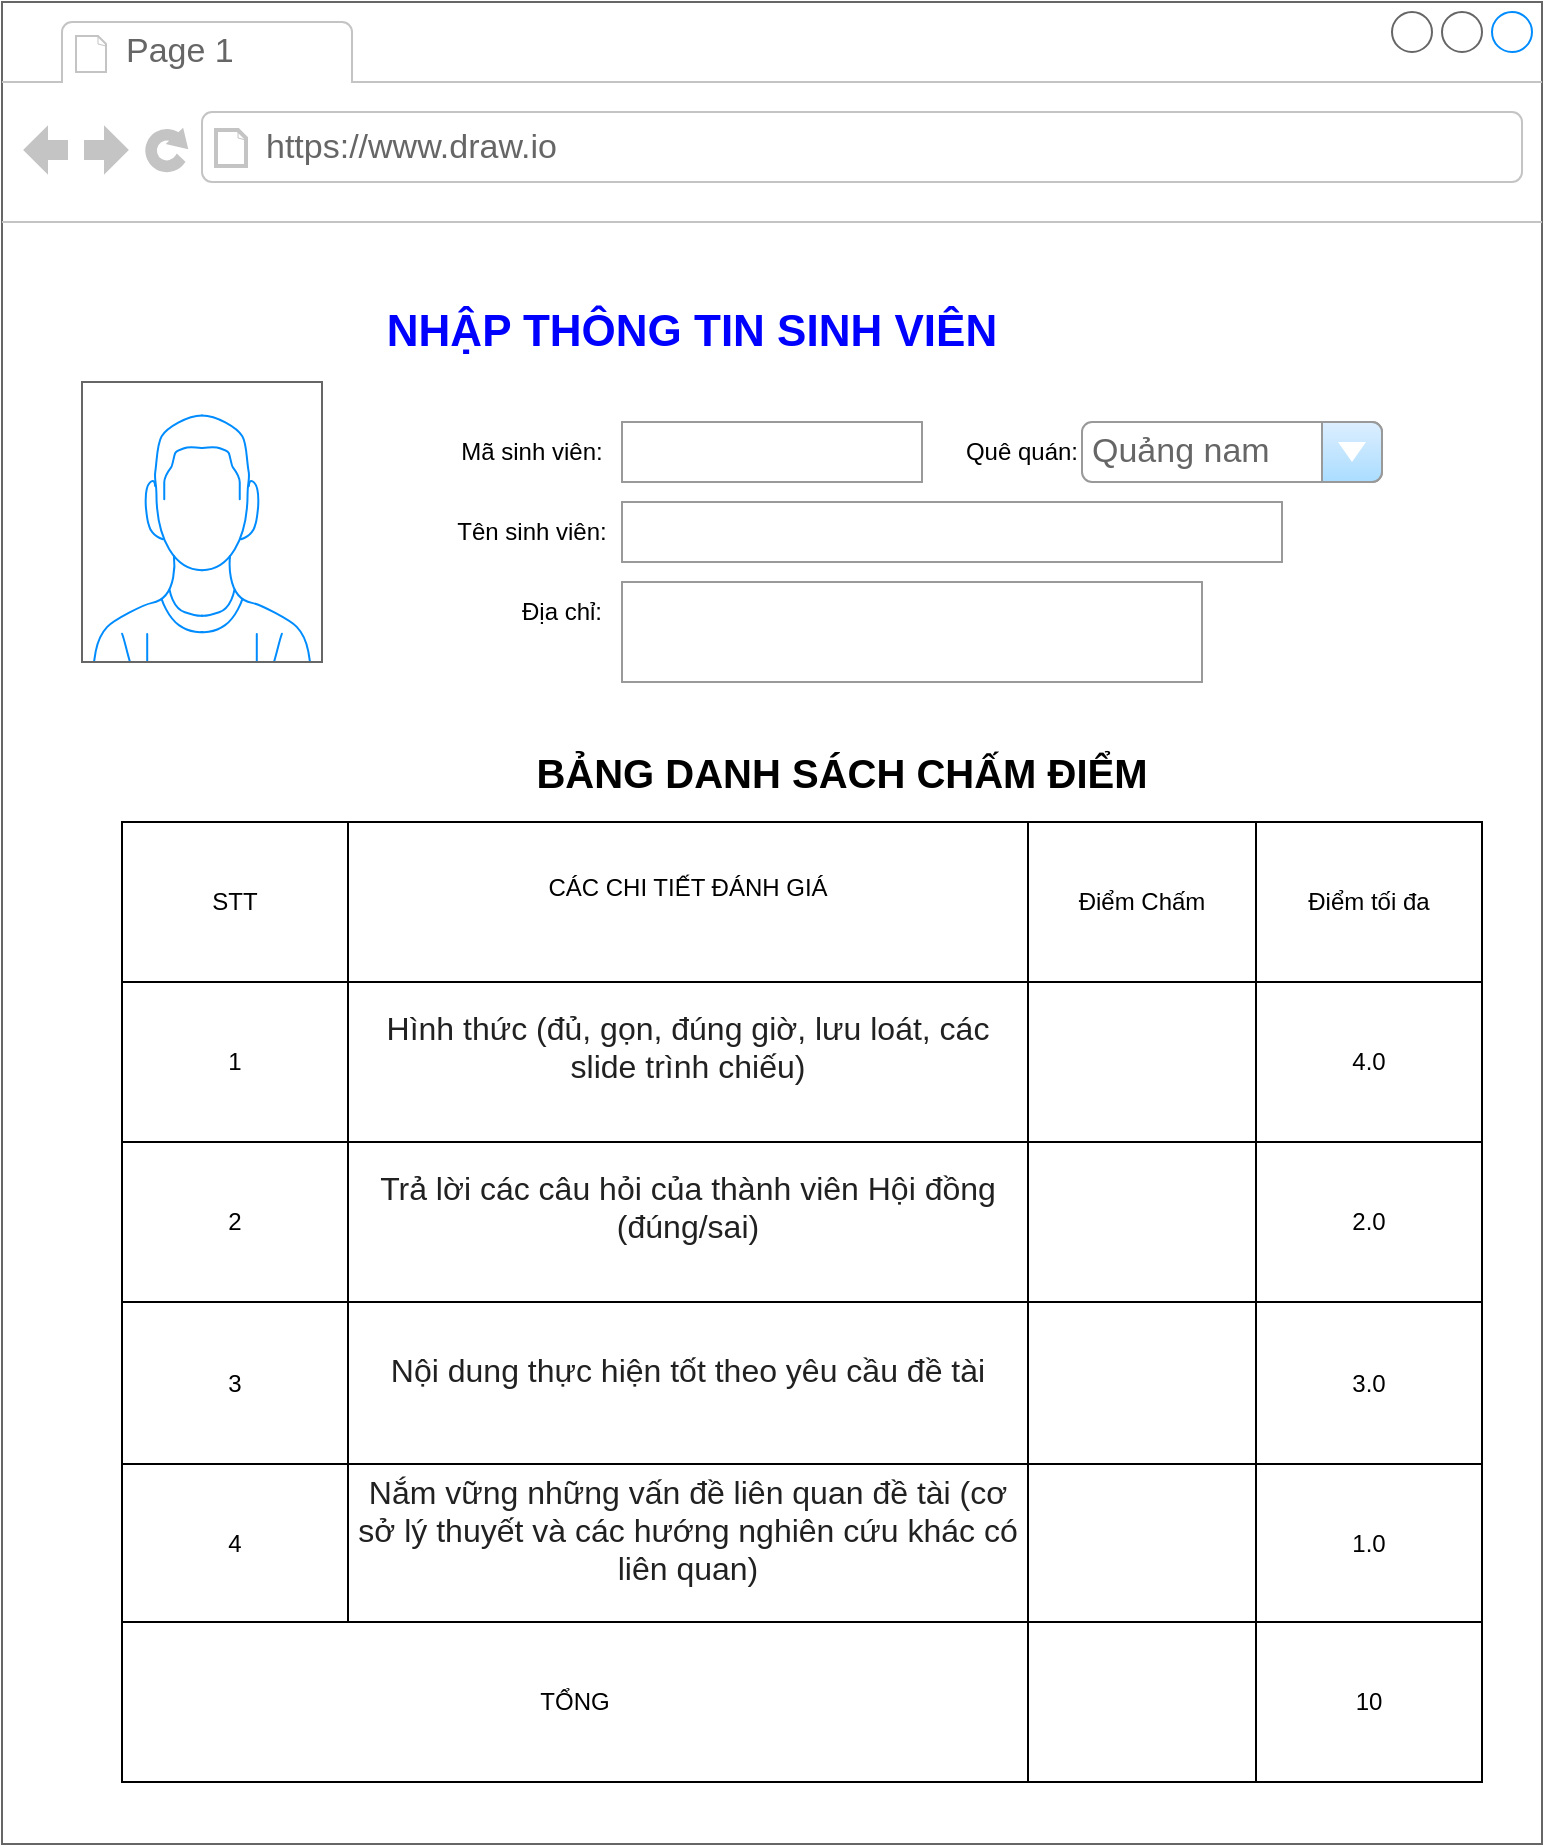 <mxfile version="26.1.0">
  <diagram name="Page-1" id="43FBsc3j9wvRlxu6Qv__">
    <mxGraphModel dx="2643" dy="965" grid="1" gridSize="10" guides="1" tooltips="1" connect="1" arrows="1" fold="1" page="1" pageScale="1" pageWidth="850" pageHeight="1100" math="0" shadow="0">
      <root>
        <mxCell id="0" />
        <mxCell id="1" parent="0" />
        <mxCell id="-68_itNhfwU_7Cbzgl0P-5" value="" style="strokeWidth=1;shadow=0;dashed=0;align=left;html=1;shape=mxgraph.mockup.containers.browserWindow;rSize=0;strokeColor=#666666;strokeColor2=#008cff;strokeColor3=#c4c4c4;mainText=,;recursiveResize=0;fontColor=#33FF33;fontStyle=1" vertex="1" parent="1">
          <mxGeometry x="-130" y="520" width="770" height="921" as="geometry" />
        </mxCell>
        <mxCell id="-68_itNhfwU_7Cbzgl0P-6" value="Page 1" style="strokeWidth=1;shadow=0;dashed=0;align=center;html=1;shape=mxgraph.mockup.containers.anchor;fontSize=17;fontColor=#666666;align=left;whiteSpace=wrap;" vertex="1" parent="-68_itNhfwU_7Cbzgl0P-5">
          <mxGeometry x="60" y="12" width="110" height="26" as="geometry" />
        </mxCell>
        <mxCell id="-68_itNhfwU_7Cbzgl0P-7" value="https://www.draw.io" style="strokeWidth=1;shadow=0;dashed=0;align=center;html=1;shape=mxgraph.mockup.containers.anchor;rSize=0;fontSize=17;fontColor=#666666;align=left;" vertex="1" parent="-68_itNhfwU_7Cbzgl0P-5">
          <mxGeometry x="130" y="60" width="250" height="26" as="geometry" />
        </mxCell>
        <mxCell id="-68_itNhfwU_7Cbzgl0P-8" value="" style="verticalLabelPosition=bottom;shadow=0;dashed=0;align=center;html=1;verticalAlign=top;strokeWidth=1;shape=mxgraph.mockup.containers.userMale;strokeColor=#666666;strokeColor2=#008cff;" vertex="1" parent="-68_itNhfwU_7Cbzgl0P-5">
          <mxGeometry x="40" y="190" width="120" height="140" as="geometry" />
        </mxCell>
        <mxCell id="-68_itNhfwU_7Cbzgl0P-9" value="&lt;font style=&quot;&quot;&gt;NHẬP THÔNG TIN SINH VIÊN&lt;/font&gt;" style="text;html=1;align=center;verticalAlign=middle;whiteSpace=wrap;rounded=0;fontSize=22;fontStyle=1;fontColor=#0000FF;" vertex="1" parent="-68_itNhfwU_7Cbzgl0P-5">
          <mxGeometry x="160" y="150" width="370" height="30" as="geometry" />
        </mxCell>
        <mxCell id="-68_itNhfwU_7Cbzgl0P-10" value="Mã sinh viên:" style="text;html=1;align=center;verticalAlign=middle;whiteSpace=wrap;rounded=0;" vertex="1" parent="-68_itNhfwU_7Cbzgl0P-5">
          <mxGeometry x="200" y="210" width="130" height="30" as="geometry" />
        </mxCell>
        <mxCell id="-68_itNhfwU_7Cbzgl0P-11" value="Tên sinh viên:" style="text;html=1;align=center;verticalAlign=middle;whiteSpace=wrap;rounded=0;" vertex="1" parent="-68_itNhfwU_7Cbzgl0P-5">
          <mxGeometry x="185" y="250" width="160" height="30" as="geometry" />
        </mxCell>
        <mxCell id="-68_itNhfwU_7Cbzgl0P-12" value="Địa chỉ:" style="text;html=1;align=center;verticalAlign=middle;whiteSpace=wrap;rounded=0;" vertex="1" parent="-68_itNhfwU_7Cbzgl0P-5">
          <mxGeometry x="250" y="290" width="60" height="30" as="geometry" />
        </mxCell>
        <mxCell id="-68_itNhfwU_7Cbzgl0P-79" value="&lt;span style=&quot;color: rgba(0, 0, 0, 0); font-family: monospace; font-size: 0px;&quot;&gt;%3CmxGraphModel%3E%3Croot%3E%3CmxCell%20id%3D%220%22%2F%3E%3CmxCell%20id%3D%221%22%20parent%3D%220%22%2F%3E%3CmxCell%20id%3D%222%22%20value%3D%22Setting%201%22%20style%3D%22shape%3Dellipse%3BfillColor%3D%23eeeeee%3BstrokeColor%3D%23999999%3BgradientColor%3D%23cccccc%3Bhtml%3D1%3Balign%3Dleft%3BspacingLeft%3D4%3BfontSize%3D17%3BfontColor%3D%23666666%3BlabelPosition%3Dright%3Bshadow%3D0%3B%22%20vertex%3D%221%22%20parent%3D%221%22%3E%3CmxGeometry%20x%3D%22405%22%20y%3D%22535%22%20width%3D%2215%22%20height%3D%2215%22%20as%3D%22geometry%22%2F%3E%3C%2FmxCell%3E%3C%2Froot%3E%3C%2FmxGraphModel%3E&lt;/span&gt;" style="strokeWidth=1;shadow=0;dashed=0;align=center;html=1;shape=mxgraph.mockup.forms.pwField;strokeColor=#999999;mainText=;align=left;fontColor=#666666;fontSize=17;spacingLeft=3;" vertex="1" parent="-68_itNhfwU_7Cbzgl0P-5">
          <mxGeometry x="310" y="210" width="150" height="30" as="geometry" />
        </mxCell>
        <mxCell id="-68_itNhfwU_7Cbzgl0P-80" value="&lt;span style=&quot;color: rgba(0, 0, 0, 0); font-family: monospace; font-size: 0px;&quot;&gt;%3CmxGraphModel%3E%3Croot%3E%3CmxCell%20id%3D%220%22%2F%3E%3CmxCell%20id%3D%221%22%20parent%3D%220%22%2F%3E%3CmxCell%20id%3D%222%22%20value%3D%22Setting%201%22%20style%3D%22shape%3Dellipse%3BfillColor%3D%23eeeeee%3BstrokeColor%3D%23999999%3BgradientColor%3D%23cccccc%3Bhtml%3D1%3Balign%3Dleft%3BspacingLeft%3D4%3BfontSize%3D17%3BfontColor%3D%23666666%3BlabelPosition%3Dright%3Bshadow%3D0%3B%22%20vertex%3D%221%22%20parent%3D%221%22%3E%3CmxGeometry%20x%3D%22405%22%20y%3D%22535%22%20width%3D%2215%22%20height%3D%2215%22%20as%3D%22geometry%22%2F%3E%3C%2FmxCell%3E%3C%2Froot%3E%3C%2FmxGraphModel%3E&lt;/span&gt;" style="strokeWidth=1;shadow=0;dashed=0;align=center;html=1;shape=mxgraph.mockup.forms.pwField;strokeColor=#999999;mainText=;align=left;fontColor=#666666;fontSize=17;spacingLeft=3;" vertex="1" parent="-68_itNhfwU_7Cbzgl0P-5">
          <mxGeometry x="310" y="250" width="330" height="30" as="geometry" />
        </mxCell>
        <mxCell id="-68_itNhfwU_7Cbzgl0P-81" value="Quê quán:" style="text;html=1;align=center;verticalAlign=middle;whiteSpace=wrap;rounded=0;" vertex="1" parent="-68_itNhfwU_7Cbzgl0P-5">
          <mxGeometry x="480" y="210" width="60" height="30" as="geometry" />
        </mxCell>
        <mxCell id="-68_itNhfwU_7Cbzgl0P-82" value="Quảng nam" style="strokeWidth=1;shadow=0;dashed=0;align=center;html=1;shape=mxgraph.mockup.forms.comboBox;strokeColor=#999999;fillColor=#ddeeff;align=left;fillColor2=#aaddff;mainText=;fontColor=#666666;fontSize=17;spacingLeft=3;" vertex="1" parent="-68_itNhfwU_7Cbzgl0P-5">
          <mxGeometry x="540" y="210" width="150" height="30" as="geometry" />
        </mxCell>
        <mxCell id="-68_itNhfwU_7Cbzgl0P-83" value="" style="strokeWidth=1;shadow=0;dashed=0;align=center;html=1;shape=mxgraph.mockup.forms.pwField;strokeColor=#999999;mainText=;align=left;fontColor=#666666;fontSize=17;spacingLeft=3;" vertex="1" parent="-68_itNhfwU_7Cbzgl0P-5">
          <mxGeometry x="310" y="290" width="290" height="50" as="geometry" />
        </mxCell>
        <mxCell id="-68_itNhfwU_7Cbzgl0P-86" value="" style="childLayout=tableLayout;recursiveResize=0;shadow=0;fillColor=none;" vertex="1" parent="-68_itNhfwU_7Cbzgl0P-5">
          <mxGeometry x="60" y="410" width="680" height="480" as="geometry" />
        </mxCell>
        <mxCell id="-68_itNhfwU_7Cbzgl0P-87" value="" style="shape=tableRow;horizontal=0;startSize=0;swimlaneHead=0;swimlaneBody=0;top=0;left=0;bottom=0;right=0;dropTarget=0;collapsible=0;recursiveResize=0;expand=0;fontStyle=0;fillColor=none;strokeColor=inherit;" vertex="1" parent="-68_itNhfwU_7Cbzgl0P-86">
          <mxGeometry width="680" height="80" as="geometry" />
        </mxCell>
        <mxCell id="-68_itNhfwU_7Cbzgl0P-145" value="STT" style="connectable=0;recursiveResize=0;strokeColor=inherit;fillColor=none;align=center;whiteSpace=wrap;html=1;" vertex="1" parent="-68_itNhfwU_7Cbzgl0P-87">
          <mxGeometry width="113" height="80" as="geometry">
            <mxRectangle width="113" height="80" as="alternateBounds" />
          </mxGeometry>
        </mxCell>
        <mxCell id="-68_itNhfwU_7Cbzgl0P-141" value="CÁC CHI TIẾT ĐÁNH GIÁ&lt;div&gt;&lt;br&gt;&lt;/div&gt;" style="connectable=0;recursiveResize=0;strokeColor=inherit;fillColor=none;align=center;whiteSpace=wrap;html=1;rowspan=1;colspan=3;" vertex="1" parent="-68_itNhfwU_7Cbzgl0P-87">
          <mxGeometry x="113" width="340" height="80" as="geometry">
            <mxRectangle width="114" height="80" as="alternateBounds" />
          </mxGeometry>
        </mxCell>
        <mxCell id="-68_itNhfwU_7Cbzgl0P-88" value="Value 1" style="connectable=0;recursiveResize=0;strokeColor=inherit;fillColor=none;align=center;whiteSpace=wrap;html=1;" vertex="1" visible="0" parent="-68_itNhfwU_7Cbzgl0P-87">
          <mxGeometry x="227" width="113" height="80" as="geometry">
            <mxRectangle width="113" height="80" as="alternateBounds" />
          </mxGeometry>
        </mxCell>
        <mxCell id="-68_itNhfwU_7Cbzgl0P-89" value="Value 2" style="connectable=0;recursiveResize=0;strokeColor=inherit;fillColor=none;align=center;whiteSpace=wrap;html=1;" vertex="1" visible="0" parent="-68_itNhfwU_7Cbzgl0P-87">
          <mxGeometry x="340" width="113" height="80" as="geometry">
            <mxRectangle width="113" height="80" as="alternateBounds" />
          </mxGeometry>
        </mxCell>
        <mxCell id="-68_itNhfwU_7Cbzgl0P-167" value="Điểm Chấm" style="connectable=0;recursiveResize=0;strokeColor=inherit;fillColor=none;align=center;whiteSpace=wrap;html=1;" vertex="1" parent="-68_itNhfwU_7Cbzgl0P-87">
          <mxGeometry x="453" width="114" height="80" as="geometry">
            <mxRectangle width="114" height="80" as="alternateBounds" />
          </mxGeometry>
        </mxCell>
        <mxCell id="-68_itNhfwU_7Cbzgl0P-90" value="Điểm tối đa" style="connectable=0;recursiveResize=0;strokeColor=inherit;fillColor=none;align=center;whiteSpace=wrap;html=1;" vertex="1" parent="-68_itNhfwU_7Cbzgl0P-87">
          <mxGeometry x="567" width="113" height="80" as="geometry">
            <mxRectangle width="113" height="80" as="alternateBounds" />
          </mxGeometry>
        </mxCell>
        <mxCell id="-68_itNhfwU_7Cbzgl0P-155" style="shape=tableRow;horizontal=0;startSize=0;swimlaneHead=0;swimlaneBody=0;top=0;left=0;bottom=0;right=0;dropTarget=0;collapsible=0;recursiveResize=0;expand=0;fontStyle=0;fillColor=none;strokeColor=inherit;" vertex="1" parent="-68_itNhfwU_7Cbzgl0P-86">
          <mxGeometry y="80" width="680" height="80" as="geometry" />
        </mxCell>
        <mxCell id="-68_itNhfwU_7Cbzgl0P-156" value="1" style="connectable=0;recursiveResize=0;strokeColor=inherit;fillColor=none;align=center;whiteSpace=wrap;html=1;" vertex="1" parent="-68_itNhfwU_7Cbzgl0P-155">
          <mxGeometry width="113" height="80" as="geometry">
            <mxRectangle width="113" height="80" as="alternateBounds" />
          </mxGeometry>
        </mxCell>
        <mxCell id="-68_itNhfwU_7Cbzgl0P-157" value="&#xa;&lt;span style=&quot;color: rgba(0, 0, 0, 0.87); font-family: Arial, Helvetica, sans-serif; font-size: 16px; font-style: normal; font-variant-ligatures: normal; font-variant-caps: normal; font-weight: 400; letter-spacing: normal; orphans: 2; text-align: start; text-indent: 0px; text-transform: none; widows: 2; word-spacing: 0px; -webkit-text-stroke-width: 0px; white-space: normal; background-color: rgb(255, 255, 255); text-decoration-thickness: initial; text-decoration-style: initial; text-decoration-color: initial; display: inline !important; float: none;&quot;&gt;Hình thức (đủ, gọn, đúng giờ, lưu loát, các slide trình chiếu)&lt;/span&gt;&#xa;&#xa;" style="connectable=0;recursiveResize=0;strokeColor=inherit;fillColor=none;align=center;whiteSpace=wrap;html=1;rowspan=1;colspan=3;" vertex="1" parent="-68_itNhfwU_7Cbzgl0P-155">
          <mxGeometry x="113" width="340" height="80" as="geometry">
            <mxRectangle width="114" height="80" as="alternateBounds" />
          </mxGeometry>
        </mxCell>
        <mxCell id="-68_itNhfwU_7Cbzgl0P-158" style="connectable=0;recursiveResize=0;strokeColor=inherit;fillColor=none;align=center;whiteSpace=wrap;html=1;" vertex="1" visible="0" parent="-68_itNhfwU_7Cbzgl0P-155">
          <mxGeometry x="227" width="113" height="80" as="geometry">
            <mxRectangle width="113" height="80" as="alternateBounds" />
          </mxGeometry>
        </mxCell>
        <mxCell id="-68_itNhfwU_7Cbzgl0P-159" style="connectable=0;recursiveResize=0;strokeColor=inherit;fillColor=none;align=center;whiteSpace=wrap;html=1;" vertex="1" visible="0" parent="-68_itNhfwU_7Cbzgl0P-155">
          <mxGeometry x="340" width="113" height="80" as="geometry">
            <mxRectangle width="113" height="80" as="alternateBounds" />
          </mxGeometry>
        </mxCell>
        <mxCell id="-68_itNhfwU_7Cbzgl0P-168" style="connectable=0;recursiveResize=0;strokeColor=inherit;fillColor=none;align=center;whiteSpace=wrap;html=1;" vertex="1" parent="-68_itNhfwU_7Cbzgl0P-155">
          <mxGeometry x="453" width="114" height="80" as="geometry">
            <mxRectangle width="114" height="80" as="alternateBounds" />
          </mxGeometry>
        </mxCell>
        <mxCell id="-68_itNhfwU_7Cbzgl0P-160" value="4.0" style="connectable=0;recursiveResize=0;strokeColor=inherit;fillColor=none;align=center;whiteSpace=wrap;html=1;" vertex="1" parent="-68_itNhfwU_7Cbzgl0P-155">
          <mxGeometry x="567" width="113" height="80" as="geometry">
            <mxRectangle width="113" height="80" as="alternateBounds" />
          </mxGeometry>
        </mxCell>
        <mxCell id="-68_itNhfwU_7Cbzgl0P-149" style="shape=tableRow;horizontal=0;startSize=0;swimlaneHead=0;swimlaneBody=0;top=0;left=0;bottom=0;right=0;dropTarget=0;collapsible=0;recursiveResize=0;expand=0;fontStyle=0;fillColor=none;strokeColor=inherit;" vertex="1" parent="-68_itNhfwU_7Cbzgl0P-86">
          <mxGeometry y="160" width="680" height="80" as="geometry" />
        </mxCell>
        <mxCell id="-68_itNhfwU_7Cbzgl0P-150" value="2" style="connectable=0;recursiveResize=0;strokeColor=inherit;fillColor=none;align=center;whiteSpace=wrap;html=1;" vertex="1" parent="-68_itNhfwU_7Cbzgl0P-149">
          <mxGeometry width="113" height="80" as="geometry">
            <mxRectangle width="113" height="80" as="alternateBounds" />
          </mxGeometry>
        </mxCell>
        <mxCell id="-68_itNhfwU_7Cbzgl0P-151" value="&#xa;&lt;span style=&quot;color: rgba(0, 0, 0, 0.87); font-family: Arial, Helvetica, sans-serif; font-size: 16px; font-style: normal; font-variant-ligatures: normal; font-variant-caps: normal; font-weight: 400; letter-spacing: normal; orphans: 2; text-align: start; text-indent: 0px; text-transform: none; widows: 2; word-spacing: 0px; -webkit-text-stroke-width: 0px; white-space: normal; background-color: rgb(255, 255, 255); text-decoration-thickness: initial; text-decoration-style: initial; text-decoration-color: initial; display: inline !important; float: none;&quot;&gt;Trả lời các câu hỏi của thành viên Hội đồng (đúng/sai)&lt;/span&gt;&#xa;&#xa;" style="connectable=0;recursiveResize=0;strokeColor=inherit;fillColor=none;align=center;whiteSpace=wrap;html=1;rowspan=1;colspan=3;" vertex="1" parent="-68_itNhfwU_7Cbzgl0P-149">
          <mxGeometry x="113" width="340" height="80" as="geometry">
            <mxRectangle width="114" height="80" as="alternateBounds" />
          </mxGeometry>
        </mxCell>
        <mxCell id="-68_itNhfwU_7Cbzgl0P-152" style="connectable=0;recursiveResize=0;strokeColor=inherit;fillColor=none;align=center;whiteSpace=wrap;html=1;" vertex="1" visible="0" parent="-68_itNhfwU_7Cbzgl0P-149">
          <mxGeometry x="227" width="113" height="80" as="geometry">
            <mxRectangle width="113" height="80" as="alternateBounds" />
          </mxGeometry>
        </mxCell>
        <mxCell id="-68_itNhfwU_7Cbzgl0P-153" style="connectable=0;recursiveResize=0;strokeColor=inherit;fillColor=none;align=center;whiteSpace=wrap;html=1;" vertex="1" visible="0" parent="-68_itNhfwU_7Cbzgl0P-149">
          <mxGeometry x="340" width="113" height="80" as="geometry">
            <mxRectangle width="113" height="80" as="alternateBounds" />
          </mxGeometry>
        </mxCell>
        <mxCell id="-68_itNhfwU_7Cbzgl0P-169" style="connectable=0;recursiveResize=0;strokeColor=inherit;fillColor=none;align=center;whiteSpace=wrap;html=1;" vertex="1" parent="-68_itNhfwU_7Cbzgl0P-149">
          <mxGeometry x="453" width="114" height="80" as="geometry">
            <mxRectangle width="114" height="80" as="alternateBounds" />
          </mxGeometry>
        </mxCell>
        <mxCell id="-68_itNhfwU_7Cbzgl0P-154" value="2.0" style="connectable=0;recursiveResize=0;strokeColor=inherit;fillColor=none;align=center;whiteSpace=wrap;html=1;" vertex="1" parent="-68_itNhfwU_7Cbzgl0P-149">
          <mxGeometry x="567" width="113" height="80" as="geometry">
            <mxRectangle width="113" height="80" as="alternateBounds" />
          </mxGeometry>
        </mxCell>
        <mxCell id="-68_itNhfwU_7Cbzgl0P-137" value="" style="shape=tableRow;horizontal=0;startSize=0;swimlaneHead=0;swimlaneBody=0;top=0;left=0;bottom=0;right=0;dropTarget=0;collapsible=0;recursiveResize=0;expand=0;fontStyle=0;fillColor=none;strokeColor=inherit;" vertex="1" parent="-68_itNhfwU_7Cbzgl0P-86">
          <mxGeometry y="240" width="680" height="81" as="geometry" />
        </mxCell>
        <mxCell id="-68_itNhfwU_7Cbzgl0P-146" value="3" style="connectable=0;recursiveResize=0;strokeColor=inherit;fillColor=none;align=center;whiteSpace=wrap;html=1;" vertex="1" parent="-68_itNhfwU_7Cbzgl0P-137">
          <mxGeometry width="113" height="81" as="geometry">
            <mxRectangle width="113" height="81" as="alternateBounds" />
          </mxGeometry>
        </mxCell>
        <mxCell id="-68_itNhfwU_7Cbzgl0P-142" value="&#xa;&lt;span style=&quot;color: rgba(0, 0, 0, 0.87); font-family: Arial, Helvetica, sans-serif; font-size: 16px; font-style: normal; font-variant-ligatures: normal; font-variant-caps: normal; font-weight: 400; letter-spacing: normal; orphans: 2; text-align: start; text-indent: 0px; text-transform: none; widows: 2; word-spacing: 0px; -webkit-text-stroke-width: 0px; white-space: normal; background-color: rgb(255, 255, 255); text-decoration-thickness: initial; text-decoration-style: initial; text-decoration-color: initial; display: inline !important; float: none;&quot;&gt;Nội dung thực hiện tốt theo yêu cầu đề tài&lt;/span&gt;&#xa;&#xa;" style="connectable=0;recursiveResize=0;strokeColor=inherit;fillColor=none;align=center;whiteSpace=wrap;html=1;rowspan=1;colspan=3;" vertex="1" parent="-68_itNhfwU_7Cbzgl0P-137">
          <mxGeometry x="113" width="340" height="81" as="geometry">
            <mxRectangle width="114" height="81" as="alternateBounds" />
          </mxGeometry>
        </mxCell>
        <mxCell id="-68_itNhfwU_7Cbzgl0P-138" value="Value 1" style="connectable=0;recursiveResize=0;strokeColor=inherit;fillColor=none;align=center;whiteSpace=wrap;html=1;" vertex="1" visible="0" parent="-68_itNhfwU_7Cbzgl0P-137">
          <mxGeometry x="227" width="113" height="81" as="geometry">
            <mxRectangle width="113" height="81" as="alternateBounds" />
          </mxGeometry>
        </mxCell>
        <mxCell id="-68_itNhfwU_7Cbzgl0P-139" value="Value 2" style="connectable=0;recursiveResize=0;strokeColor=inherit;fillColor=none;align=center;whiteSpace=wrap;html=1;" vertex="1" visible="0" parent="-68_itNhfwU_7Cbzgl0P-137">
          <mxGeometry x="340" width="113" height="81" as="geometry">
            <mxRectangle width="113" height="81" as="alternateBounds" />
          </mxGeometry>
        </mxCell>
        <mxCell id="-68_itNhfwU_7Cbzgl0P-170" style="connectable=0;recursiveResize=0;strokeColor=inherit;fillColor=none;align=center;whiteSpace=wrap;html=1;" vertex="1" parent="-68_itNhfwU_7Cbzgl0P-137">
          <mxGeometry x="453" width="114" height="81" as="geometry">
            <mxRectangle width="114" height="81" as="alternateBounds" />
          </mxGeometry>
        </mxCell>
        <mxCell id="-68_itNhfwU_7Cbzgl0P-140" value="3.0" style="connectable=0;recursiveResize=0;strokeColor=inherit;fillColor=none;align=center;whiteSpace=wrap;html=1;" vertex="1" parent="-68_itNhfwU_7Cbzgl0P-137">
          <mxGeometry x="567" width="113" height="81" as="geometry">
            <mxRectangle width="113" height="81" as="alternateBounds" />
          </mxGeometry>
        </mxCell>
        <mxCell id="-68_itNhfwU_7Cbzgl0P-91" style="shape=tableRow;horizontal=0;startSize=0;swimlaneHead=0;swimlaneBody=0;top=0;left=0;bottom=0;right=0;dropTarget=0;collapsible=0;recursiveResize=0;expand=0;fontStyle=0;fillColor=none;strokeColor=inherit;" vertex="1" parent="-68_itNhfwU_7Cbzgl0P-86">
          <mxGeometry y="321" width="680" height="79" as="geometry" />
        </mxCell>
        <mxCell id="-68_itNhfwU_7Cbzgl0P-147" value="4" style="connectable=0;recursiveResize=0;strokeColor=inherit;fillColor=none;align=center;whiteSpace=wrap;html=1;" vertex="1" parent="-68_itNhfwU_7Cbzgl0P-91">
          <mxGeometry width="113" height="79" as="geometry">
            <mxRectangle width="113" height="79" as="alternateBounds" />
          </mxGeometry>
        </mxCell>
        <mxCell id="-68_itNhfwU_7Cbzgl0P-143" value="&#xa;&lt;span style=&quot;color: rgba(0, 0, 0, 0.87); font-family: Arial, Helvetica, sans-serif; font-size: 16px; font-style: normal; font-variant-ligatures: normal; font-variant-caps: normal; font-weight: 400; letter-spacing: normal; orphans: 2; text-align: start; text-indent: 0px; text-transform: none; widows: 2; word-spacing: 0px; -webkit-text-stroke-width: 0px; white-space: normal; background-color: rgb(255, 255, 255); text-decoration-thickness: initial; text-decoration-style: initial; text-decoration-color: initial; display: inline !important; float: none;&quot;&gt;Nắm vững những vấn đề liên quan đề tài (cơ sở lý thuyết và các hướng nghiên cứu khác có liên quan)&lt;/span&gt;&#xa;&#xa;" style="connectable=0;recursiveResize=0;strokeColor=inherit;fillColor=none;align=center;whiteSpace=wrap;html=1;rowspan=1;colspan=3;" vertex="1" parent="-68_itNhfwU_7Cbzgl0P-91">
          <mxGeometry x="113" width="340" height="79" as="geometry">
            <mxRectangle width="114" height="79" as="alternateBounds" />
          </mxGeometry>
        </mxCell>
        <mxCell id="-68_itNhfwU_7Cbzgl0P-92" value="Value 4" style="connectable=0;recursiveResize=0;strokeColor=inherit;fillColor=none;align=center;whiteSpace=wrap;html=1;" vertex="1" visible="0" parent="-68_itNhfwU_7Cbzgl0P-91">
          <mxGeometry x="227" width="113" height="79" as="geometry">
            <mxRectangle width="113" height="79" as="alternateBounds" />
          </mxGeometry>
        </mxCell>
        <mxCell id="-68_itNhfwU_7Cbzgl0P-93" value="Value 5" style="connectable=0;recursiveResize=0;strokeColor=inherit;fillColor=none;align=center;whiteSpace=wrap;html=1;" vertex="1" visible="0" parent="-68_itNhfwU_7Cbzgl0P-91">
          <mxGeometry x="340" width="113" height="79" as="geometry">
            <mxRectangle width="113" height="79" as="alternateBounds" />
          </mxGeometry>
        </mxCell>
        <mxCell id="-68_itNhfwU_7Cbzgl0P-171" style="connectable=0;recursiveResize=0;strokeColor=inherit;fillColor=none;align=center;whiteSpace=wrap;html=1;" vertex="1" parent="-68_itNhfwU_7Cbzgl0P-91">
          <mxGeometry x="453" width="114" height="79" as="geometry">
            <mxRectangle width="114" height="79" as="alternateBounds" />
          </mxGeometry>
        </mxCell>
        <mxCell id="-68_itNhfwU_7Cbzgl0P-94" value="1.0" style="connectable=0;recursiveResize=0;strokeColor=inherit;fillColor=none;align=center;whiteSpace=wrap;html=1;" vertex="1" parent="-68_itNhfwU_7Cbzgl0P-91">
          <mxGeometry x="567" width="113" height="79" as="geometry">
            <mxRectangle width="113" height="79" as="alternateBounds" />
          </mxGeometry>
        </mxCell>
        <mxCell id="-68_itNhfwU_7Cbzgl0P-95" style="shape=tableRow;horizontal=0;startSize=0;swimlaneHead=0;swimlaneBody=0;top=0;left=0;bottom=0;right=0;dropTarget=0;collapsible=0;recursiveResize=0;expand=0;fontStyle=0;fillColor=none;strokeColor=inherit;" vertex="1" parent="-68_itNhfwU_7Cbzgl0P-86">
          <mxGeometry y="400" width="680" height="80" as="geometry" />
        </mxCell>
        <mxCell id="-68_itNhfwU_7Cbzgl0P-148" value="TỔNG" style="connectable=0;recursiveResize=0;strokeColor=inherit;fillColor=none;align=center;whiteSpace=wrap;html=1;rowspan=1;colspan=4;" vertex="1" parent="-68_itNhfwU_7Cbzgl0P-95">
          <mxGeometry width="453" height="80" as="geometry">
            <mxRectangle width="113" height="80" as="alternateBounds" />
          </mxGeometry>
        </mxCell>
        <mxCell id="-68_itNhfwU_7Cbzgl0P-144" style="connectable=0;recursiveResize=0;strokeColor=inherit;fillColor=none;align=center;whiteSpace=wrap;html=1;" vertex="1" visible="0" parent="-68_itNhfwU_7Cbzgl0P-95">
          <mxGeometry x="113" width="114" height="80" as="geometry">
            <mxRectangle width="114" height="80" as="alternateBounds" />
          </mxGeometry>
        </mxCell>
        <mxCell id="-68_itNhfwU_7Cbzgl0P-96" value="Value 7" style="connectable=0;recursiveResize=0;strokeColor=inherit;fillColor=none;align=center;whiteSpace=wrap;html=1;" vertex="1" visible="0" parent="-68_itNhfwU_7Cbzgl0P-95">
          <mxGeometry x="227" width="113" height="80" as="geometry">
            <mxRectangle width="113" height="80" as="alternateBounds" />
          </mxGeometry>
        </mxCell>
        <mxCell id="-68_itNhfwU_7Cbzgl0P-97" value="Value 8" style="connectable=0;recursiveResize=0;strokeColor=inherit;fillColor=none;align=center;whiteSpace=wrap;html=1;" vertex="1" visible="0" parent="-68_itNhfwU_7Cbzgl0P-95">
          <mxGeometry x="340" width="113" height="80" as="geometry">
            <mxRectangle width="113" height="80" as="alternateBounds" />
          </mxGeometry>
        </mxCell>
        <mxCell id="-68_itNhfwU_7Cbzgl0P-172" style="connectable=0;recursiveResize=0;strokeColor=inherit;fillColor=none;align=center;whiteSpace=wrap;html=1;" vertex="1" parent="-68_itNhfwU_7Cbzgl0P-95">
          <mxGeometry x="453" width="114" height="80" as="geometry">
            <mxRectangle width="114" height="80" as="alternateBounds" />
          </mxGeometry>
        </mxCell>
        <mxCell id="-68_itNhfwU_7Cbzgl0P-98" value="10" style="connectable=0;recursiveResize=0;strokeColor=inherit;fillColor=none;align=center;whiteSpace=wrap;html=1;" vertex="1" parent="-68_itNhfwU_7Cbzgl0P-95">
          <mxGeometry x="567" width="113" height="80" as="geometry">
            <mxRectangle width="113" height="80" as="alternateBounds" />
          </mxGeometry>
        </mxCell>
        <mxCell id="-68_itNhfwU_7Cbzgl0P-173" value="BẢNG DANH SÁCH CHẤM ĐIỂM" style="text;html=1;align=center;verticalAlign=middle;whiteSpace=wrap;rounded=0;fontStyle=1;fontSize=20;" vertex="1" parent="-68_itNhfwU_7Cbzgl0P-5">
          <mxGeometry x="250" y="370" width="340" height="30" as="geometry" />
        </mxCell>
      </root>
    </mxGraphModel>
  </diagram>
</mxfile>
